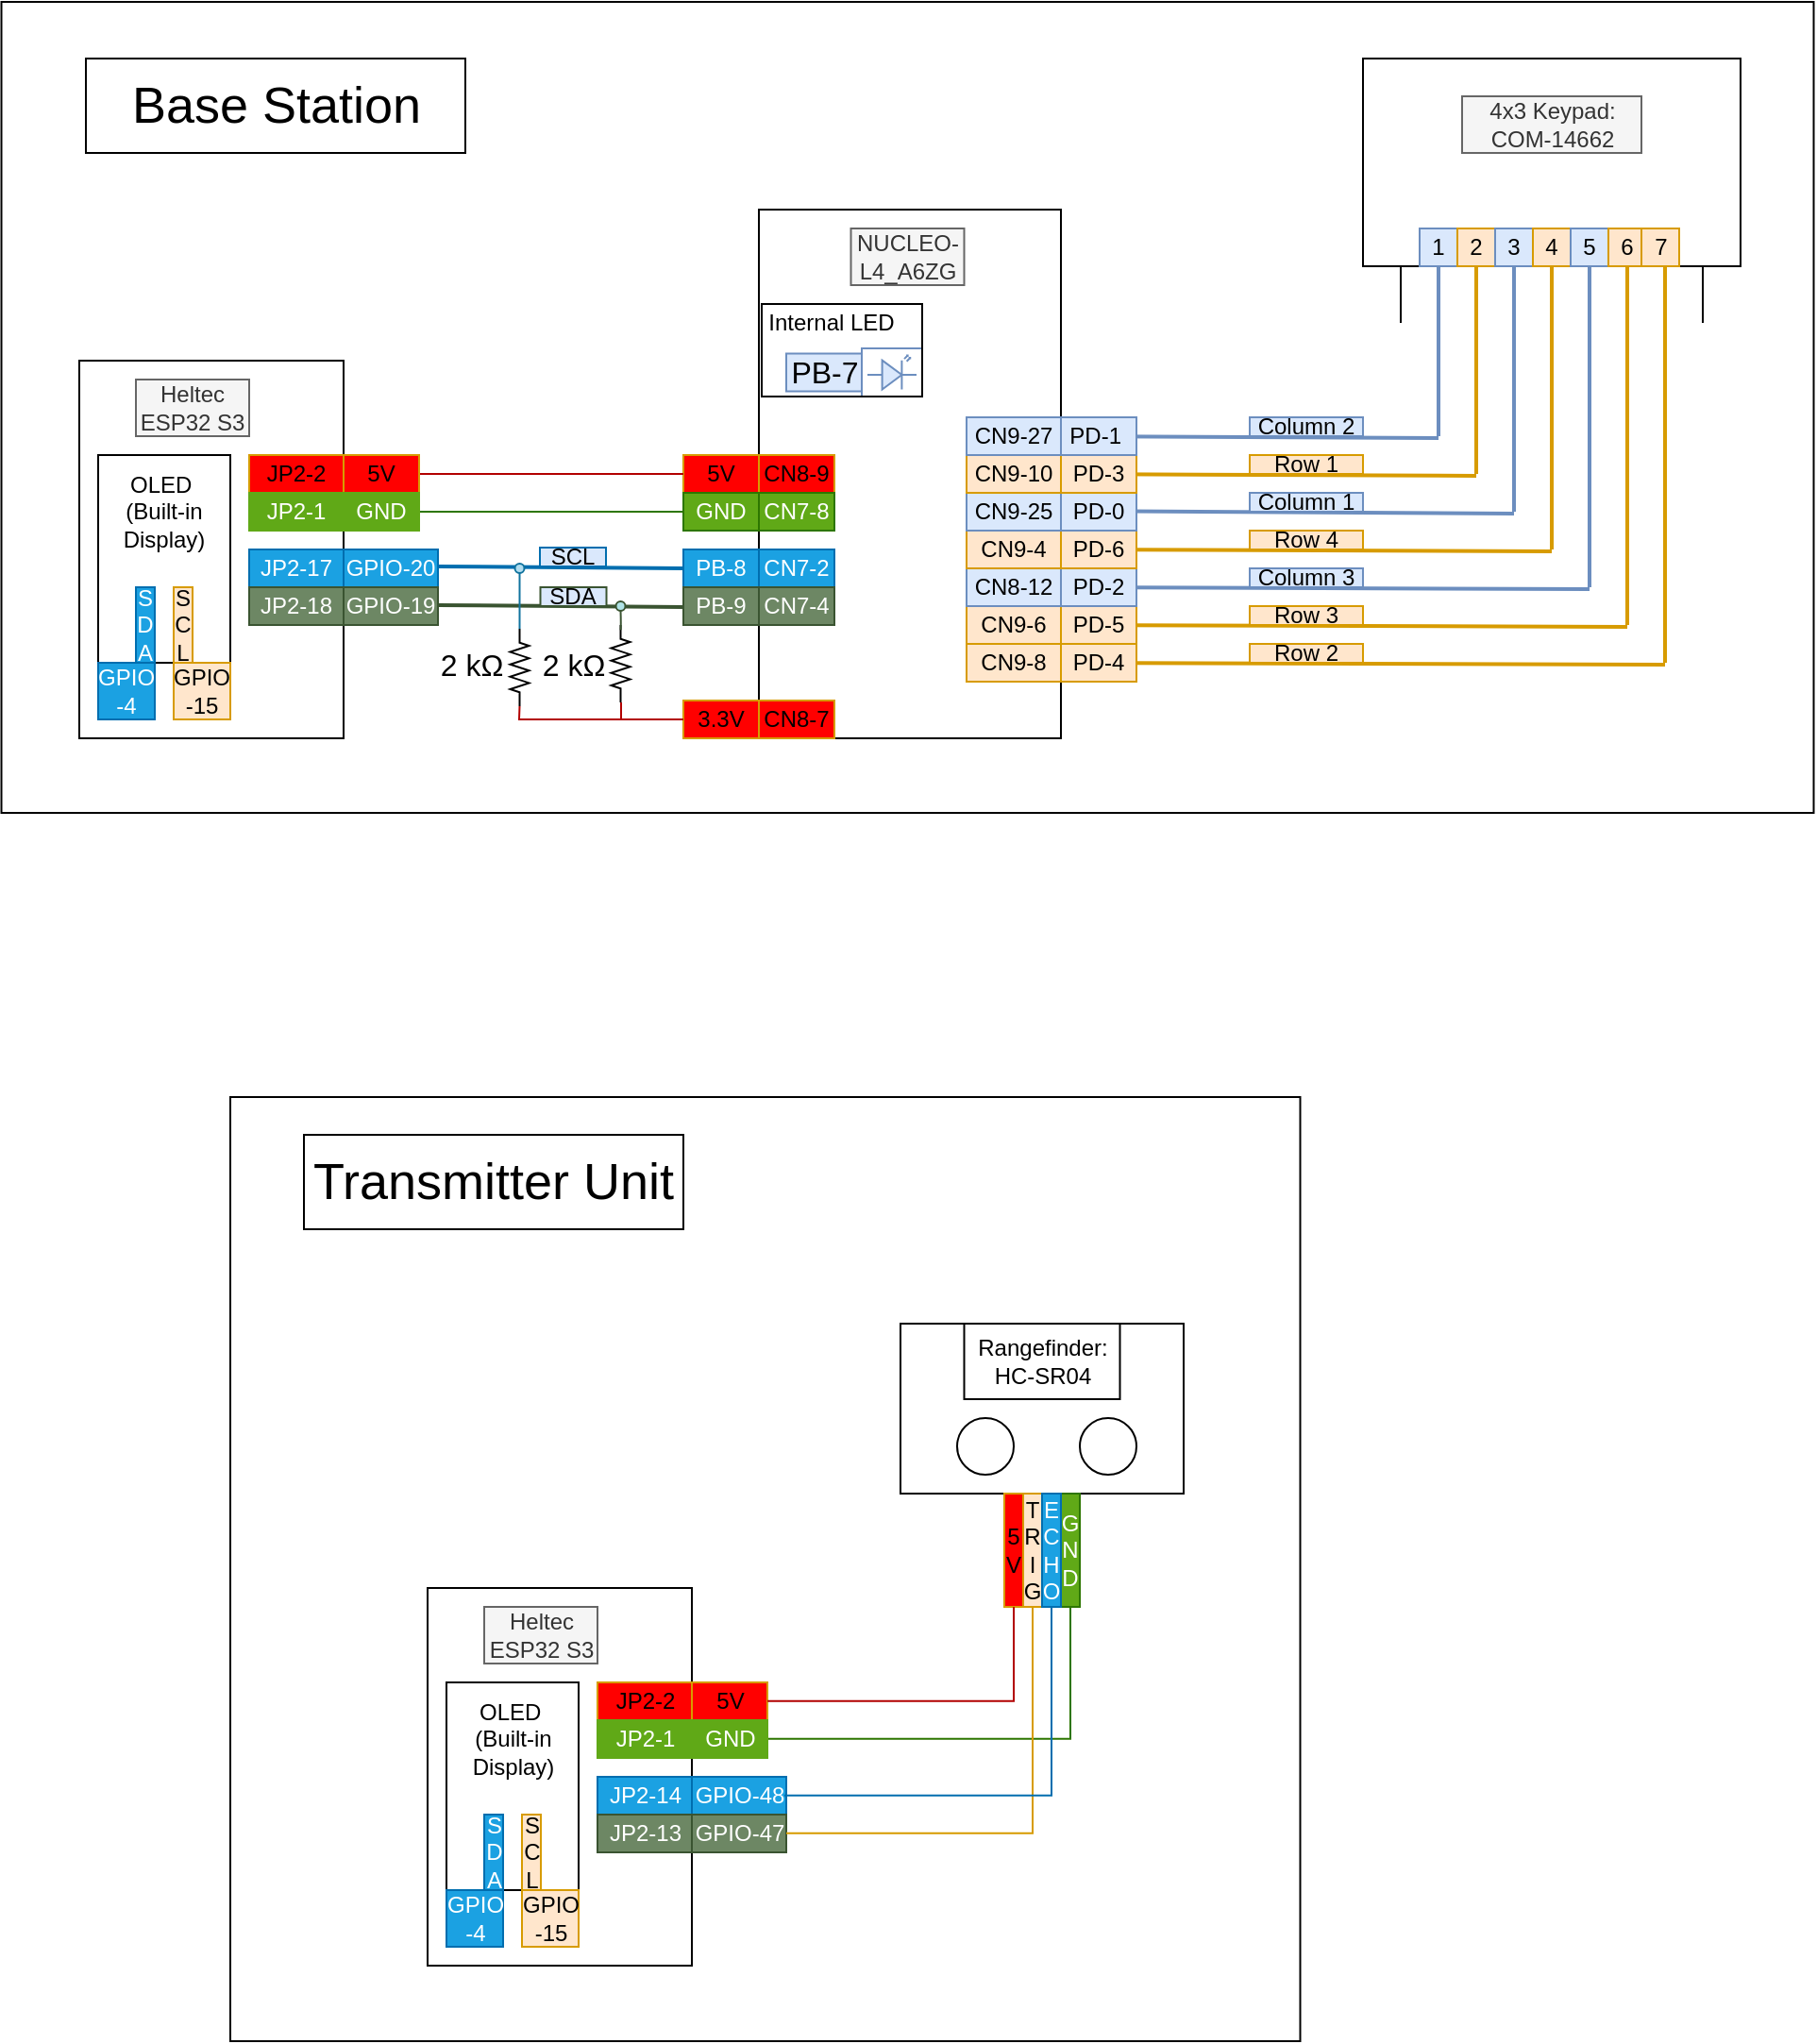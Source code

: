 <mxfile version="24.8.6">
  <diagram name="Page-1" id="kZr25LQIb6FE5z3nM3Py">
    <mxGraphModel dx="1458" dy="737" grid="1" gridSize="10" guides="1" tooltips="1" connect="1" arrows="1" fold="1" page="1" pageScale="1" pageWidth="1100" pageHeight="1700" math="0" shadow="0">
      <root>
        <mxCell id="0" />
        <mxCell id="1" parent="0" />
        <mxCell id="n2RDEtz1VYpOmcO3Zbxp-1" value="" style="rounded=0;whiteSpace=wrap;html=1;" parent="1" vertex="1">
          <mxGeometry x="480" y="400" width="160" height="280" as="geometry" />
        </mxCell>
        <mxCell id="n2RDEtz1VYpOmcO3Zbxp-2" value="NUCLEO-L4_A6ZG" style="text;html=1;align=center;verticalAlign=middle;whiteSpace=wrap;rounded=0;fillColor=#f5f5f5;fontColor=#333333;strokeColor=#666666;" parent="1" vertex="1">
          <mxGeometry x="528.75" y="410" width="60" height="30" as="geometry" />
        </mxCell>
        <mxCell id="n2RDEtz1VYpOmcO3Zbxp-3" value="" style="rounded=0;whiteSpace=wrap;html=1;" parent="1" vertex="1">
          <mxGeometry x="800" y="320" width="200" height="110" as="geometry" />
        </mxCell>
        <mxCell id="n2RDEtz1VYpOmcO3Zbxp-5" value="" style="endArrow=none;html=1;rounded=0;fillColor=#dae8fc;strokeColor=#6c8ebf;strokeWidth=2;" parent="1" edge="1">
          <mxGeometry width="50" height="50" relative="1" as="geometry">
            <mxPoint x="840" y="520" as="sourcePoint" />
            <mxPoint x="840" y="430" as="targetPoint" />
          </mxGeometry>
        </mxCell>
        <mxCell id="n2RDEtz1VYpOmcO3Zbxp-6" value="" style="endArrow=none;html=1;rounded=0;fillColor=#ffe6cc;strokeColor=#d79b00;strokeWidth=2;" parent="1" edge="1">
          <mxGeometry width="50" height="50" relative="1" as="geometry">
            <mxPoint x="860" y="540" as="sourcePoint" />
            <mxPoint x="860" y="430" as="targetPoint" />
          </mxGeometry>
        </mxCell>
        <mxCell id="n2RDEtz1VYpOmcO3Zbxp-7" value="" style="endArrow=none;html=1;rounded=0;fillColor=#dae8fc;strokeColor=#6c8ebf;strokeWidth=2;" parent="1" edge="1">
          <mxGeometry width="50" height="50" relative="1" as="geometry">
            <mxPoint x="880" y="560" as="sourcePoint" />
            <mxPoint x="880" y="430" as="targetPoint" />
          </mxGeometry>
        </mxCell>
        <mxCell id="n2RDEtz1VYpOmcO3Zbxp-8" value="" style="endArrow=none;html=1;rounded=0;fillColor=#ffe6cc;strokeColor=#d79b00;strokeWidth=2;" parent="1" edge="1">
          <mxGeometry width="50" height="50" relative="1" as="geometry">
            <mxPoint x="900" y="580" as="sourcePoint" />
            <mxPoint x="900" y="430" as="targetPoint" />
          </mxGeometry>
        </mxCell>
        <mxCell id="n2RDEtz1VYpOmcO3Zbxp-9" value="" style="endArrow=none;html=1;rounded=0;fillColor=#dae8fc;strokeColor=#6c8ebf;strokeWidth=2;" parent="1" edge="1">
          <mxGeometry width="50" height="50" relative="1" as="geometry">
            <mxPoint x="920" y="600" as="sourcePoint" />
            <mxPoint x="920" y="430" as="targetPoint" />
          </mxGeometry>
        </mxCell>
        <mxCell id="n2RDEtz1VYpOmcO3Zbxp-10" value="" style="endArrow=none;html=1;rounded=0;fillColor=#ffe6cc;strokeColor=#d79b00;strokeWidth=2;" parent="1" edge="1">
          <mxGeometry width="50" height="50" relative="1" as="geometry">
            <mxPoint x="940" y="620" as="sourcePoint" />
            <mxPoint x="940" y="430" as="targetPoint" />
          </mxGeometry>
        </mxCell>
        <mxCell id="n2RDEtz1VYpOmcO3Zbxp-11" value="" style="endArrow=none;html=1;rounded=0;fillColor=#ffe6cc;strokeColor=#d79b00;strokeWidth=2;" parent="1" edge="1">
          <mxGeometry width="50" height="50" relative="1" as="geometry">
            <mxPoint x="960" y="640" as="sourcePoint" />
            <mxPoint x="960" y="430" as="targetPoint" />
          </mxGeometry>
        </mxCell>
        <mxCell id="n2RDEtz1VYpOmcO3Zbxp-12" value="" style="endArrow=none;html=1;rounded=0;" parent="1" edge="1">
          <mxGeometry width="50" height="50" relative="1" as="geometry">
            <mxPoint x="980" y="460" as="sourcePoint" />
            <mxPoint x="980" y="430" as="targetPoint" />
          </mxGeometry>
        </mxCell>
        <mxCell id="n2RDEtz1VYpOmcO3Zbxp-13" value="" style="endArrow=none;html=1;rounded=0;" parent="1" edge="1">
          <mxGeometry width="50" height="50" relative="1" as="geometry">
            <mxPoint x="820" y="460" as="sourcePoint" />
            <mxPoint x="820" y="430" as="targetPoint" />
          </mxGeometry>
        </mxCell>
        <mxCell id="n2RDEtz1VYpOmcO3Zbxp-15" value="4x3 Keypad: COM-14662" style="text;html=1;align=center;verticalAlign=middle;whiteSpace=wrap;rounded=0;fillColor=#f5f5f5;fontColor=#333333;strokeColor=#666666;" parent="1" vertex="1">
          <mxGeometry x="852.5" y="340" width="95" height="30" as="geometry" />
        </mxCell>
        <mxCell id="n2RDEtz1VYpOmcO3Zbxp-17" value="" style="endArrow=none;html=1;rounded=0;exitX=1.006;exitY=0.912;exitDx=0;exitDy=0;exitPerimeter=0;fillColor=#ffe6cc;strokeColor=#d79b00;strokeWidth=2;" parent="1" edge="1">
          <mxGeometry width="50" height="50" relative="1" as="geometry">
            <mxPoint x="640" y="640" as="sourcePoint" />
            <mxPoint x="960" y="641" as="targetPoint" />
          </mxGeometry>
        </mxCell>
        <mxCell id="n2RDEtz1VYpOmcO3Zbxp-18" value="" style="endArrow=none;html=1;rounded=0;exitX=1.006;exitY=0.912;exitDx=0;exitDy=0;exitPerimeter=0;fillColor=#ffe6cc;strokeColor=#d79b00;strokeWidth=2;" parent="1" edge="1">
          <mxGeometry width="50" height="50" relative="1" as="geometry">
            <mxPoint x="640" y="620" as="sourcePoint" />
            <mxPoint x="940" y="621" as="targetPoint" />
          </mxGeometry>
        </mxCell>
        <mxCell id="n2RDEtz1VYpOmcO3Zbxp-19" value="" style="endArrow=none;html=1;rounded=0;exitX=1.006;exitY=0.912;exitDx=0;exitDy=0;exitPerimeter=0;fillColor=#dae8fc;strokeColor=#6c8ebf;strokeWidth=2;" parent="1" edge="1">
          <mxGeometry width="50" height="50" relative="1" as="geometry">
            <mxPoint x="640" y="600" as="sourcePoint" />
            <mxPoint x="920" y="601" as="targetPoint" />
          </mxGeometry>
        </mxCell>
        <mxCell id="n2RDEtz1VYpOmcO3Zbxp-20" value="" style="endArrow=none;html=1;rounded=0;exitX=1.006;exitY=0.912;exitDx=0;exitDy=0;exitPerimeter=0;fillColor=#ffe6cc;strokeColor=#d79b00;strokeWidth=2;" parent="1" edge="1">
          <mxGeometry width="50" height="50" relative="1" as="geometry">
            <mxPoint x="640" y="580" as="sourcePoint" />
            <mxPoint x="900" y="581" as="targetPoint" />
          </mxGeometry>
        </mxCell>
        <mxCell id="n2RDEtz1VYpOmcO3Zbxp-21" value="" style="endArrow=none;html=1;rounded=0;exitX=1.006;exitY=0.912;exitDx=0;exitDy=0;exitPerimeter=0;fillColor=#dae8fc;strokeColor=#6c8ebf;strokeWidth=2;" parent="1" edge="1">
          <mxGeometry width="50" height="50" relative="1" as="geometry">
            <mxPoint x="640" y="559.5" as="sourcePoint" />
            <mxPoint x="880" y="561" as="targetPoint" />
          </mxGeometry>
        </mxCell>
        <mxCell id="n2RDEtz1VYpOmcO3Zbxp-22" value="" style="endArrow=none;html=1;rounded=0;exitX=1.006;exitY=0.912;exitDx=0;exitDy=0;exitPerimeter=0;fillColor=#ffe6cc;strokeColor=#d79b00;strokeWidth=2;" parent="1" edge="1">
          <mxGeometry width="50" height="50" relative="1" as="geometry">
            <mxPoint x="640" y="540" as="sourcePoint" />
            <mxPoint x="860" y="541" as="targetPoint" />
          </mxGeometry>
        </mxCell>
        <mxCell id="n2RDEtz1VYpOmcO3Zbxp-23" value="" style="endArrow=none;html=1;rounded=0;exitX=1.006;exitY=0.912;exitDx=0;exitDy=0;exitPerimeter=0;fillColor=#dae8fc;strokeColor=#6c8ebf;strokeWidth=2;" parent="1" edge="1">
          <mxGeometry width="50" height="50" relative="1" as="geometry">
            <mxPoint x="640" y="520" as="sourcePoint" />
            <mxPoint x="840" y="521" as="targetPoint" />
          </mxGeometry>
        </mxCell>
        <mxCell id="n2RDEtz1VYpOmcO3Zbxp-25" value="Column 2" style="text;html=1;align=center;verticalAlign=middle;whiteSpace=wrap;rounded=0;fillColor=#dae8fc;strokeColor=#6c8ebf;" parent="1" vertex="1">
          <mxGeometry x="740" y="510" width="60" height="10" as="geometry" />
        </mxCell>
        <mxCell id="n2RDEtz1VYpOmcO3Zbxp-27" value="Row 1" style="text;html=1;align=center;verticalAlign=middle;whiteSpace=wrap;rounded=0;fillColor=#ffe6cc;strokeColor=#d79b00;" parent="1" vertex="1">
          <mxGeometry x="740" y="530" width="60" height="10" as="geometry" />
        </mxCell>
        <mxCell id="n2RDEtz1VYpOmcO3Zbxp-28" value="Column 1" style="text;html=1;align=center;verticalAlign=middle;whiteSpace=wrap;rounded=0;fillColor=#dae8fc;strokeColor=#6c8ebf;" parent="1" vertex="1">
          <mxGeometry x="740" y="550" width="60" height="10" as="geometry" />
        </mxCell>
        <mxCell id="n2RDEtz1VYpOmcO3Zbxp-29" value="Row 4" style="text;html=1;align=center;verticalAlign=middle;whiteSpace=wrap;rounded=0;fillColor=#ffe6cc;strokeColor=#d79b00;" parent="1" vertex="1">
          <mxGeometry x="740" y="570" width="60" height="10" as="geometry" />
        </mxCell>
        <mxCell id="n2RDEtz1VYpOmcO3Zbxp-31" value="Column 3" style="text;html=1;align=center;verticalAlign=middle;whiteSpace=wrap;rounded=0;fillColor=#dae8fc;strokeColor=#6c8ebf;" parent="1" vertex="1">
          <mxGeometry x="740" y="590" width="60" height="10" as="geometry" />
        </mxCell>
        <mxCell id="n2RDEtz1VYpOmcO3Zbxp-32" value="Row 3" style="text;html=1;align=center;verticalAlign=middle;whiteSpace=wrap;rounded=0;fillColor=#ffe6cc;strokeColor=#d79b00;" parent="1" vertex="1">
          <mxGeometry x="740" y="610" width="60" height="10" as="geometry" />
        </mxCell>
        <mxCell id="n2RDEtz1VYpOmcO3Zbxp-36" value="Row 2" style="text;html=1;align=center;verticalAlign=middle;whiteSpace=wrap;rounded=0;fillColor=#ffe6cc;strokeColor=#d79b00;" parent="1" vertex="1">
          <mxGeometry x="740" y="630" width="60" height="10" as="geometry" />
        </mxCell>
        <mxCell id="n2RDEtz1VYpOmcO3Zbxp-37" value="1" style="text;html=1;align=center;verticalAlign=middle;whiteSpace=wrap;rounded=0;fillColor=#dae8fc;strokeColor=#6c8ebf;" parent="1" vertex="1">
          <mxGeometry x="830" y="410" width="20" height="20" as="geometry" />
        </mxCell>
        <mxCell id="n2RDEtz1VYpOmcO3Zbxp-41" value="2" style="text;html=1;align=center;verticalAlign=middle;whiteSpace=wrap;rounded=0;fillColor=#ffe6cc;strokeColor=#d79b00;" parent="1" vertex="1">
          <mxGeometry x="850" y="410" width="20" height="20" as="geometry" />
        </mxCell>
        <mxCell id="n2RDEtz1VYpOmcO3Zbxp-42" value="3" style="text;html=1;align=center;verticalAlign=middle;whiteSpace=wrap;rounded=0;fillColor=#dae8fc;strokeColor=#6c8ebf;" parent="1" vertex="1">
          <mxGeometry x="870" y="410" width="20" height="20" as="geometry" />
        </mxCell>
        <mxCell id="n2RDEtz1VYpOmcO3Zbxp-43" value="4" style="text;html=1;align=center;verticalAlign=middle;whiteSpace=wrap;rounded=0;fillColor=#ffe6cc;strokeColor=#d79b00;" parent="1" vertex="1">
          <mxGeometry x="890" y="410" width="20" height="20" as="geometry" />
        </mxCell>
        <mxCell id="n2RDEtz1VYpOmcO3Zbxp-44" value="5" style="text;html=1;align=center;verticalAlign=middle;whiteSpace=wrap;rounded=0;fillColor=#dae8fc;strokeColor=#6c8ebf;" parent="1" vertex="1">
          <mxGeometry x="910" y="410" width="20" height="20" as="geometry" />
        </mxCell>
        <mxCell id="n2RDEtz1VYpOmcO3Zbxp-45" value="6" style="text;html=1;align=center;verticalAlign=middle;whiteSpace=wrap;rounded=0;fillColor=#ffe6cc;strokeColor=#d79b00;" parent="1" vertex="1">
          <mxGeometry x="930" y="410" width="20" height="20" as="geometry" />
        </mxCell>
        <mxCell id="n2RDEtz1VYpOmcO3Zbxp-46" value="7" style="text;html=1;align=center;verticalAlign=middle;whiteSpace=wrap;rounded=0;fillColor=#ffe6cc;strokeColor=#d79b00;" parent="1" vertex="1">
          <mxGeometry x="947.5" y="410" width="20" height="20" as="geometry" />
        </mxCell>
        <mxCell id="n2RDEtz1VYpOmcO3Zbxp-47" value="PD-4" style="text;html=1;align=center;verticalAlign=middle;whiteSpace=wrap;rounded=0;fillColor=#ffe6cc;strokeColor=#d79b00;" parent="1" vertex="1">
          <mxGeometry x="640" y="630" width="40" height="20" as="geometry" />
        </mxCell>
        <mxCell id="n2RDEtz1VYpOmcO3Zbxp-48" value="PD-5" style="text;html=1;align=center;verticalAlign=middle;whiteSpace=wrap;rounded=0;fillColor=#ffe6cc;strokeColor=#d79b00;" parent="1" vertex="1">
          <mxGeometry x="640" y="610" width="40" height="20" as="geometry" />
        </mxCell>
        <mxCell id="n2RDEtz1VYpOmcO3Zbxp-49" value="PD-2" style="text;html=1;align=center;verticalAlign=middle;whiteSpace=wrap;rounded=0;fillColor=#dae8fc;strokeColor=#6c8ebf;" parent="1" vertex="1">
          <mxGeometry x="640" y="590" width="40" height="20" as="geometry" />
        </mxCell>
        <mxCell id="n2RDEtz1VYpOmcO3Zbxp-50" value="PD-6" style="text;html=1;align=center;verticalAlign=middle;whiteSpace=wrap;rounded=0;fillColor=#ffe6cc;strokeColor=#d79b00;" parent="1" vertex="1">
          <mxGeometry x="640" y="570" width="40" height="20" as="geometry" />
        </mxCell>
        <mxCell id="n2RDEtz1VYpOmcO3Zbxp-51" value="PD-0" style="text;html=1;align=center;verticalAlign=middle;whiteSpace=wrap;rounded=0;fillColor=#dae8fc;strokeColor=#6c8ebf;" parent="1" vertex="1">
          <mxGeometry x="640" y="550" width="40" height="20" as="geometry" />
        </mxCell>
        <mxCell id="n2RDEtz1VYpOmcO3Zbxp-52" value="PD-3" style="text;html=1;align=center;verticalAlign=middle;whiteSpace=wrap;rounded=0;fillColor=#ffe6cc;strokeColor=#d79b00;" parent="1" vertex="1">
          <mxGeometry x="640" y="530" width="40" height="20" as="geometry" />
        </mxCell>
        <mxCell id="n2RDEtz1VYpOmcO3Zbxp-53" value="PD-1&amp;nbsp;" style="text;html=1;align=center;verticalAlign=middle;whiteSpace=wrap;rounded=0;fillColor=#dae8fc;strokeColor=#6c8ebf;" parent="1" vertex="1">
          <mxGeometry x="640" y="510" width="40" height="20" as="geometry" />
        </mxCell>
        <mxCell id="sdBytlnqR-r4knWq5i0C-1" value="PB-8" style="text;html=1;align=center;verticalAlign=middle;whiteSpace=wrap;rounded=0;fillColor=#1ba1e2;strokeColor=#006EAF;fontColor=#ffffff;" vertex="1" parent="1">
          <mxGeometry x="440" y="580" width="40" height="20" as="geometry" />
        </mxCell>
        <mxCell id="sdBytlnqR-r4knWq5i0C-9" value="PB-9" style="text;html=1;align=center;verticalAlign=middle;whiteSpace=wrap;rounded=0;fillColor=#6d8764;strokeColor=#3A5431;fontColor=#ffffff;" vertex="1" parent="1">
          <mxGeometry x="440" y="600" width="40" height="20" as="geometry" />
        </mxCell>
        <mxCell id="sdBytlnqR-r4knWq5i0C-11" value="" style="rounded=0;whiteSpace=wrap;html=1;" vertex="1" parent="1">
          <mxGeometry x="120" y="480" width="140" height="200" as="geometry" />
        </mxCell>
        <mxCell id="sdBytlnqR-r4knWq5i0C-12" value="Heltec&lt;div&gt;ESP32 S3&lt;/div&gt;" style="text;html=1;align=center;verticalAlign=middle;whiteSpace=wrap;rounded=0;fillColor=#f5f5f5;fontColor=#333333;strokeColor=#666666;" vertex="1" parent="1">
          <mxGeometry x="150" y="490" width="60" height="30" as="geometry" />
        </mxCell>
        <mxCell id="sdBytlnqR-r4knWq5i0C-13" value="GPIO-20" style="text;html=1;align=center;verticalAlign=middle;whiteSpace=wrap;rounded=0;fillColor=#1ba1e2;strokeColor=#006EAF;fontColor=#ffffff;" vertex="1" parent="1">
          <mxGeometry x="260" y="580" width="50" height="20" as="geometry" />
        </mxCell>
        <mxCell id="sdBytlnqR-r4knWq5i0C-14" value="GPIO-19" style="text;html=1;align=center;verticalAlign=middle;whiteSpace=wrap;rounded=0;fillColor=#6d8764;strokeColor=#3A5431;fontColor=#ffffff;" vertex="1" parent="1">
          <mxGeometry x="260" y="600" width="50" height="20" as="geometry" />
        </mxCell>
        <mxCell id="sdBytlnqR-r4knWq5i0C-15" value="5V" style="text;html=1;align=center;verticalAlign=middle;whiteSpace=wrap;rounded=0;fillColor=#ff0000;strokeColor=#d79b00;gradientColor=none;" vertex="1" parent="1">
          <mxGeometry x="440" y="530" width="40" height="20" as="geometry" />
        </mxCell>
        <mxCell id="sdBytlnqR-r4knWq5i0C-16" value="3.3V" style="text;html=1;align=center;verticalAlign=middle;whiteSpace=wrap;rounded=0;fillColor=#ff0000;strokeColor=#d79b00;" vertex="1" parent="1">
          <mxGeometry x="440" y="660" width="40" height="20" as="geometry" />
        </mxCell>
        <mxCell id="sdBytlnqR-r4knWq5i0C-17" value="GND" style="text;html=1;align=center;verticalAlign=middle;whiteSpace=wrap;rounded=0;fillColor=#60a917;strokeColor=#2D7600;fontColor=#ffffff;" vertex="1" parent="1">
          <mxGeometry x="440" y="550" width="40" height="20" as="geometry" />
        </mxCell>
        <mxCell id="sdBytlnqR-r4knWq5i0C-18" value="" style="rounded=0;whiteSpace=wrap;html=1;" vertex="1" parent="1">
          <mxGeometry x="555" y="990" width="150" height="90" as="geometry" />
        </mxCell>
        <mxCell id="sdBytlnqR-r4knWq5i0C-19" value="" style="ellipse;whiteSpace=wrap;html=1;aspect=fixed;" vertex="1" parent="1">
          <mxGeometry x="585" y="1040" width="30" height="30" as="geometry" />
        </mxCell>
        <mxCell id="sdBytlnqR-r4knWq5i0C-20" value="" style="ellipse;whiteSpace=wrap;html=1;aspect=fixed;" vertex="1" parent="1">
          <mxGeometry x="650" y="1040" width="30" height="30" as="geometry" />
        </mxCell>
        <mxCell id="sdBytlnqR-r4knWq5i0C-21" value="Rangefinder: HC-SR04" style="text;html=1;align=center;verticalAlign=middle;whiteSpace=wrap;rounded=0;strokeColor=default;" vertex="1" parent="1">
          <mxGeometry x="588.75" y="990" width="82.5" height="40" as="geometry" />
        </mxCell>
        <mxCell id="sdBytlnqR-r4knWq5i0C-25" value="" style="endArrow=none;html=1;rounded=0;exitX=1.006;exitY=0.912;exitDx=0;exitDy=0;exitPerimeter=0;fillColor=#1ba1e2;strokeColor=#006EAF;strokeWidth=2;entryX=0;entryY=0.5;entryDx=0;entryDy=0;" edge="1" parent="1" target="sdBytlnqR-r4knWq5i0C-1">
          <mxGeometry width="50" height="50" relative="1" as="geometry">
            <mxPoint x="310" y="589" as="sourcePoint" />
            <mxPoint x="400" y="590" as="targetPoint" />
          </mxGeometry>
        </mxCell>
        <mxCell id="sdBytlnqR-r4knWq5i0C-26" value="" style="endArrow=none;html=1;rounded=0;exitX=1.006;exitY=0.912;exitDx=0;exitDy=0;exitPerimeter=0;fillColor=#6d8764;strokeColor=#3A5431;strokeWidth=2;entryX=0;entryY=0.5;entryDx=0;entryDy=0;" edge="1" parent="1">
          <mxGeometry width="50" height="50" relative="1" as="geometry">
            <mxPoint x="310" y="609.5" as="sourcePoint" />
            <mxPoint x="440" y="610.5" as="targetPoint" />
          </mxGeometry>
        </mxCell>
        <mxCell id="sdBytlnqR-r4knWq5i0C-29" style="rounded=0;orthogonalLoop=1;jettySize=auto;html=1;entryX=0;entryY=0.5;entryDx=0;entryDy=0;edgeStyle=elbowEdgeStyle;endArrow=none;endFill=0;fillColor=#e51400;strokeColor=#B20000;" edge="1" parent="1" source="sdBytlnqR-r4knWq5i0C-28" target="sdBytlnqR-r4knWq5i0C-15">
          <mxGeometry relative="1" as="geometry">
            <Array as="points" />
          </mxGeometry>
        </mxCell>
        <mxCell id="sdBytlnqR-r4knWq5i0C-28" value="5V" style="text;html=1;align=center;verticalAlign=middle;whiteSpace=wrap;rounded=0;fillColor=#ff0000;strokeColor=#d79b00;gradientColor=none;" vertex="1" parent="1">
          <mxGeometry x="260" y="530" width="40" height="20" as="geometry" />
        </mxCell>
        <mxCell id="sdBytlnqR-r4knWq5i0C-30" value="JP2-2" style="text;html=1;align=center;verticalAlign=middle;whiteSpace=wrap;rounded=0;fillColor=#ff0000;strokeColor=#d79b00;gradientColor=none;" vertex="1" parent="1">
          <mxGeometry x="210" y="530" width="50" height="20" as="geometry" />
        </mxCell>
        <mxCell id="sdBytlnqR-r4knWq5i0C-31" value="JP2-17" style="text;html=1;align=center;verticalAlign=middle;whiteSpace=wrap;rounded=0;fillColor=#1ba1e2;strokeColor=#006EAF;fontColor=#ffffff;" vertex="1" parent="1">
          <mxGeometry x="210" y="580" width="50" height="20" as="geometry" />
        </mxCell>
        <mxCell id="sdBytlnqR-r4knWq5i0C-36" style="edgeStyle=orthogonalEdgeStyle;rounded=0;orthogonalLoop=1;jettySize=auto;html=1;entryX=0;entryY=0.5;entryDx=0;entryDy=0;endArrow=none;endFill=0;fillColor=#60a917;strokeColor=#2D7600;" edge="1" parent="1" source="sdBytlnqR-r4knWq5i0C-35" target="sdBytlnqR-r4knWq5i0C-17">
          <mxGeometry relative="1" as="geometry">
            <Array as="points">
              <mxPoint x="410" y="560" />
              <mxPoint x="410" y="560" />
            </Array>
          </mxGeometry>
        </mxCell>
        <mxCell id="sdBytlnqR-r4knWq5i0C-35" value="GND" style="text;html=1;align=center;verticalAlign=middle;whiteSpace=wrap;rounded=0;fillColor=#60A917;strokeColor=#60A917;fontColor=#ffffff;" vertex="1" parent="1">
          <mxGeometry x="260" y="550" width="40" height="20" as="geometry" />
        </mxCell>
        <mxCell id="sdBytlnqR-r4knWq5i0C-37" value="5&lt;div&gt;V&lt;/div&gt;" style="text;html=1;align=center;verticalAlign=middle;whiteSpace=wrap;rounded=0;fillColor=#ff0000;strokeColor=#d79b00;gradientColor=none;direction=south;" vertex="1" parent="1">
          <mxGeometry x="610" y="1080" width="10" height="60" as="geometry" />
        </mxCell>
        <mxCell id="sdBytlnqR-r4knWq5i0C-38" value="G&lt;div&gt;N&lt;/div&gt;&lt;div&gt;D&lt;/div&gt;" style="text;html=1;align=center;verticalAlign=middle;whiteSpace=wrap;rounded=0;fillColor=#60a917;strokeColor=#2D7600;fontColor=#ffffff;direction=south;" vertex="1" parent="1">
          <mxGeometry x="640" y="1080" width="10" height="60" as="geometry" />
        </mxCell>
        <mxCell id="sdBytlnqR-r4knWq5i0C-39" value="T&lt;div&gt;R&lt;/div&gt;&lt;div&gt;I&lt;/div&gt;&lt;div&gt;G&lt;/div&gt;" style="text;html=1;align=center;verticalAlign=middle;whiteSpace=wrap;rounded=0;fillColor=#ffe6cc;strokeColor=#d79b00;direction=south;" vertex="1" parent="1">
          <mxGeometry x="620" y="1080" width="10" height="60" as="geometry" />
        </mxCell>
        <mxCell id="sdBytlnqR-r4knWq5i0C-41" value="E&lt;div&gt;C&lt;/div&gt;&lt;div&gt;H&lt;/div&gt;&lt;div&gt;O&lt;/div&gt;" style="text;html=1;align=center;verticalAlign=middle;whiteSpace=wrap;rounded=0;fillColor=#1ba1e2;strokeColor=#006EAF;fontColor=#ffffff;direction=south;gradientColor=none;" vertex="1" parent="1">
          <mxGeometry x="630" y="1080" width="10" height="60" as="geometry" />
        </mxCell>
        <mxCell id="sdBytlnqR-r4knWq5i0C-45" value="" style="endArrow=none;html=1;rounded=0;fontSize=12;startSize=8;endSize=8;curved=1;fillColor=#b1ddf0;strokeColor=#10739e;entryX=0.5;entryY=1;entryDx=0;entryDy=0;exitX=0;exitY=0.5;exitDx=0;exitDy=0;exitPerimeter=0;" edge="1" parent="1" source="sdBytlnqR-r4knWq5i0C-58" target="sdBytlnqR-r4knWq5i0C-49">
          <mxGeometry width="50" height="50" relative="1" as="geometry">
            <mxPoint x="353" y="630" as="sourcePoint" />
            <mxPoint x="352.65" y="572.5" as="targetPoint" />
          </mxGeometry>
        </mxCell>
        <mxCell id="sdBytlnqR-r4knWq5i0C-49" value="" style="shape=ellipse;fillColor=#b1ddf0;strokeColor=#10739e;html=1;sketch=0;" vertex="1" parent="1">
          <mxGeometry x="350.75" y="587.5" width="5" height="5" as="geometry" />
        </mxCell>
        <mxCell id="sdBytlnqR-r4knWq5i0C-56" value="" style="pointerEvents=1;verticalLabelPosition=bottom;shadow=0;dashed=0;align=center;html=1;verticalAlign=top;shape=mxgraph.electrical.resistors.resistor_2;direction=south;" vertex="1" parent="1">
          <mxGeometry x="401.75" y="620" width="10" height="41" as="geometry" />
        </mxCell>
        <mxCell id="sdBytlnqR-r4knWq5i0C-57" value="2 kΩ" style="text;html=1;align=center;verticalAlign=middle;whiteSpace=wrap;rounded=0;fontSize=16;" vertex="1" parent="1">
          <mxGeometry x="361.75" y="625.5" width="40" height="30" as="geometry" />
        </mxCell>
        <mxCell id="sdBytlnqR-r4knWq5i0C-58" value="" style="pointerEvents=1;verticalLabelPosition=bottom;shadow=0;dashed=0;align=center;html=1;verticalAlign=top;shape=mxgraph.electrical.resistors.resistor_2;direction=south;" vertex="1" parent="1">
          <mxGeometry x="348.25" y="622" width="10" height="41" as="geometry" />
        </mxCell>
        <mxCell id="sdBytlnqR-r4knWq5i0C-59" value="2 kΩ" style="text;html=1;align=center;verticalAlign=middle;whiteSpace=wrap;rounded=0;fontSize=16;" vertex="1" parent="1">
          <mxGeometry x="308.25" y="625.5" width="40" height="30" as="geometry" />
        </mxCell>
        <mxCell id="sdBytlnqR-r4knWq5i0C-68" style="rounded=0;orthogonalLoop=1;jettySize=auto;html=1;entryX=0;entryY=0.5;entryDx=0;entryDy=0;edgeStyle=elbowEdgeStyle;endArrow=none;endFill=0;fillColor=#e51400;strokeColor=#B20000;exitX=1;exitY=0.5;exitDx=0;exitDy=0;exitPerimeter=0;" edge="1" parent="1" source="sdBytlnqR-r4knWq5i0C-58">
          <mxGeometry relative="1" as="geometry">
            <mxPoint x="300" y="720" as="sourcePoint" />
            <mxPoint x="440" y="670" as="targetPoint" />
            <Array as="points">
              <mxPoint x="353" y="670" />
            </Array>
          </mxGeometry>
        </mxCell>
        <mxCell id="sdBytlnqR-r4knWq5i0C-69" style="rounded=0;orthogonalLoop=1;jettySize=auto;html=1;edgeStyle=elbowEdgeStyle;endArrow=none;endFill=0;fillColor=#e51400;strokeColor=#B20000;exitX=1;exitY=0.5;exitDx=0;exitDy=0;exitPerimeter=0;" edge="1" parent="1">
          <mxGeometry relative="1" as="geometry">
            <mxPoint x="407" y="661" as="sourcePoint" />
            <mxPoint x="407" y="670" as="targetPoint" />
            <Array as="points">
              <mxPoint x="407" y="668" />
            </Array>
          </mxGeometry>
        </mxCell>
        <mxCell id="sdBytlnqR-r4knWq5i0C-70" value="" style="endArrow=none;html=1;rounded=0;fontSize=12;startSize=8;endSize=8;curved=1;fillColor=#b0e3e6;strokeColor=#3A5431;entryX=0.5;entryY=1;entryDx=0;entryDy=0;exitX=0.064;exitY=0.497;exitDx=0;exitDy=0;exitPerimeter=0;" edge="1" parent="1" target="sdBytlnqR-r4knWq5i0C-71" source="sdBytlnqR-r4knWq5i0C-56">
          <mxGeometry width="50" height="50" relative="1" as="geometry">
            <mxPoint x="406.75" y="630" as="sourcePoint" />
            <mxPoint x="406.15" y="595" as="targetPoint" />
            <Array as="points">
              <mxPoint x="407" y="620" />
            </Array>
          </mxGeometry>
        </mxCell>
        <mxCell id="sdBytlnqR-r4knWq5i0C-71" value="" style="shape=ellipse;fillColor=#b0e3e6;strokeColor=#3A5431;html=1;sketch=0;" vertex="1" parent="1">
          <mxGeometry x="404.25" y="607.5" width="5" height="5" as="geometry" />
        </mxCell>
        <mxCell id="sdBytlnqR-r4knWq5i0C-72" value="CN9-8" style="text;html=1;align=center;verticalAlign=middle;whiteSpace=wrap;rounded=0;fillColor=#ffe6cc;strokeColor=#d79b00;" vertex="1" parent="1">
          <mxGeometry x="590" y="630" width="50" height="20" as="geometry" />
        </mxCell>
        <mxCell id="sdBytlnqR-r4knWq5i0C-73" value="CN9-6" style="text;html=1;align=center;verticalAlign=middle;whiteSpace=wrap;rounded=0;fillColor=#ffe6cc;strokeColor=#d79b00;" vertex="1" parent="1">
          <mxGeometry x="590" y="610" width="50" height="20" as="geometry" />
        </mxCell>
        <mxCell id="sdBytlnqR-r4knWq5i0C-74" value="CN8-12" style="text;html=1;align=center;verticalAlign=middle;whiteSpace=wrap;rounded=0;fillColor=#dae8fc;strokeColor=#6c8ebf;" vertex="1" parent="1">
          <mxGeometry x="590" y="590" width="50" height="20" as="geometry" />
        </mxCell>
        <mxCell id="sdBytlnqR-r4knWq5i0C-75" value="CN9-4" style="text;html=1;align=center;verticalAlign=middle;whiteSpace=wrap;rounded=0;fillColor=#ffe6cc;strokeColor=#d79b00;" vertex="1" parent="1">
          <mxGeometry x="590" y="570" width="50" height="20" as="geometry" />
        </mxCell>
        <mxCell id="sdBytlnqR-r4knWq5i0C-76" value="CN9-25" style="text;html=1;align=center;verticalAlign=middle;whiteSpace=wrap;rounded=0;fillColor=#dae8fc;strokeColor=#6c8ebf;" vertex="1" parent="1">
          <mxGeometry x="590" y="550" width="50" height="20" as="geometry" />
        </mxCell>
        <mxCell id="sdBytlnqR-r4knWq5i0C-77" value="CN9-10" style="text;html=1;align=center;verticalAlign=middle;whiteSpace=wrap;rounded=0;fillColor=#ffe6cc;strokeColor=#d79b00;" vertex="1" parent="1">
          <mxGeometry x="590" y="530" width="50" height="20" as="geometry" />
        </mxCell>
        <mxCell id="sdBytlnqR-r4knWq5i0C-78" value="CN9-27" style="text;html=1;align=center;verticalAlign=middle;whiteSpace=wrap;rounded=0;fillColor=#dae8fc;strokeColor=#6c8ebf;" vertex="1" parent="1">
          <mxGeometry x="590" y="510" width="50" height="20" as="geometry" />
        </mxCell>
        <mxCell id="sdBytlnqR-r4knWq5i0C-79" value="CN7-2" style="text;html=1;align=center;verticalAlign=middle;whiteSpace=wrap;rounded=0;fillColor=#1ba1e2;strokeColor=#006EAF;fontColor=#ffffff;" vertex="1" parent="1">
          <mxGeometry x="480" y="580" width="40" height="20" as="geometry" />
        </mxCell>
        <mxCell id="sdBytlnqR-r4knWq5i0C-80" value="CN7-4" style="text;html=1;align=center;verticalAlign=middle;whiteSpace=wrap;rounded=0;fillColor=#6d8764;strokeColor=#3A5431;fontColor=#ffffff;" vertex="1" parent="1">
          <mxGeometry x="480" y="600" width="40" height="20" as="geometry" />
        </mxCell>
        <mxCell id="sdBytlnqR-r4knWq5i0C-81" value="CN8-9" style="text;html=1;align=center;verticalAlign=middle;whiteSpace=wrap;rounded=0;fillColor=#ff0000;strokeColor=#d79b00;gradientColor=none;" vertex="1" parent="1">
          <mxGeometry x="480" y="530" width="40" height="20" as="geometry" />
        </mxCell>
        <mxCell id="sdBytlnqR-r4knWq5i0C-82" value="CN8-7" style="text;html=1;align=center;verticalAlign=middle;whiteSpace=wrap;rounded=0;fillColor=#ff0000;strokeColor=#d79b00;" vertex="1" parent="1">
          <mxGeometry x="480" y="660" width="40" height="20" as="geometry" />
        </mxCell>
        <mxCell id="sdBytlnqR-r4knWq5i0C-83" value="CN7-8" style="text;html=1;align=center;verticalAlign=middle;whiteSpace=wrap;rounded=0;fillColor=#60a917;strokeColor=#2D7600;fontColor=#ffffff;" vertex="1" parent="1">
          <mxGeometry x="480" y="550" width="40" height="20" as="geometry" />
        </mxCell>
        <mxCell id="sdBytlnqR-r4knWq5i0C-84" value="JP2-1" style="text;html=1;align=center;verticalAlign=middle;whiteSpace=wrap;rounded=0;fillColor=#60A917;strokeColor=#60A917;fontColor=#ffffff;" vertex="1" parent="1">
          <mxGeometry x="210" y="550" width="50" height="20" as="geometry" />
        </mxCell>
        <mxCell id="sdBytlnqR-r4knWq5i0C-85" value="JP2-18" style="text;html=1;align=center;verticalAlign=middle;whiteSpace=wrap;rounded=0;fillColor=#6d8764;strokeColor=#3A5431;fontColor=#ffffff;" vertex="1" parent="1">
          <mxGeometry x="210" y="600" width="50" height="20" as="geometry" />
        </mxCell>
        <mxCell id="sdBytlnqR-r4knWq5i0C-104" value="" style="rounded=0;whiteSpace=wrap;html=1;" vertex="1" parent="1">
          <mxGeometry x="130" y="530" width="70" height="110" as="geometry" />
        </mxCell>
        <mxCell id="sdBytlnqR-r4knWq5i0C-138" value="" style="verticalLabelPosition=bottom;shadow=0;dashed=0;align=center;html=1;verticalAlign=top;shape=mxgraph.electrical.opto_electronics.led_2;pointerEvents=1;strokeColor=#6c8ebf;fillColor=#dae8fc;" vertex="1" parent="1">
          <mxGeometry x="537.5" y="477.25" width="26" height="18" as="geometry" />
        </mxCell>
        <mxCell id="sdBytlnqR-r4knWq5i0C-139" value="" style="rounded=0;whiteSpace=wrap;html=1;fillColor=none;strokeColor=#6c8ebf;" vertex="1" parent="1">
          <mxGeometry x="534.5" y="473.5" width="32" height="25.5" as="geometry" />
        </mxCell>
        <mxCell id="sdBytlnqR-r4knWq5i0C-140" value="PB-7" style="text;html=1;align=center;verticalAlign=middle;whiteSpace=wrap;rounded=0;fontSize=16;fillColor=#dae8fc;strokeColor=#6c8ebf;" vertex="1" parent="1">
          <mxGeometry x="494.5" y="476.25" width="40" height="20" as="geometry" />
        </mxCell>
        <mxCell id="sdBytlnqR-r4knWq5i0C-141" value="" style="rounded=0;whiteSpace=wrap;html=1;fillColor=none;" vertex="1" parent="1">
          <mxGeometry x="481.5" y="450" width="85" height="49" as="geometry" />
        </mxCell>
        <mxCell id="sdBytlnqR-r4knWq5i0C-143" value="Internal LED" style="text;html=1;align=center;verticalAlign=middle;whiteSpace=wrap;rounded=0;" vertex="1" parent="1">
          <mxGeometry x="480" y="450" width="77" height="20" as="geometry" />
        </mxCell>
        <mxCell id="sdBytlnqR-r4knWq5i0C-147" value="SDA" style="text;html=1;align=center;verticalAlign=middle;whiteSpace=wrap;rounded=0;fillColor=#dae8fc;strokeColor=#3A5431;" vertex="1" parent="1">
          <mxGeometry x="364.25" y="600" width="35" height="10" as="geometry" />
        </mxCell>
        <mxCell id="sdBytlnqR-r4knWq5i0C-148" value="SCL" style="text;html=1;align=center;verticalAlign=middle;whiteSpace=wrap;rounded=0;fillColor=#dae8fc;strokeColor=#006EAF;" vertex="1" parent="1">
          <mxGeometry x="364" y="579" width="35" height="10" as="geometry" />
        </mxCell>
        <mxCell id="sdBytlnqR-r4knWq5i0C-149" value="S&lt;div&gt;D&lt;/div&gt;&lt;div&gt;A&lt;/div&gt;" style="text;html=1;align=center;verticalAlign=middle;whiteSpace=wrap;rounded=0;fillColor=#1ba1e2;strokeColor=#006EAF;fontColor=#ffffff;direction=south;" vertex="1" parent="1">
          <mxGeometry x="150" y="600" width="10" height="40" as="geometry" />
        </mxCell>
        <mxCell id="sdBytlnqR-r4knWq5i0C-150" value="S&lt;div&gt;C&lt;/div&gt;&lt;div&gt;L&lt;/div&gt;" style="text;html=1;align=center;verticalAlign=middle;whiteSpace=wrap;rounded=0;fillColor=#ffe6cc;strokeColor=#d79b00;direction=south;" vertex="1" parent="1">
          <mxGeometry x="170" y="600" width="10" height="40" as="geometry" />
        </mxCell>
        <mxCell id="sdBytlnqR-r4knWq5i0C-151" value="OLED&amp;nbsp;&lt;div&gt;(Built-in Display)&lt;/div&gt;" style="text;html=1;align=center;verticalAlign=middle;whiteSpace=wrap;rounded=0;" vertex="1" parent="1">
          <mxGeometry x="140" y="545" width="50" height="30" as="geometry" />
        </mxCell>
        <mxCell id="sdBytlnqR-r4knWq5i0C-152" value="G&lt;span style=&quot;background-color: initial;&quot;&gt;P&lt;/span&gt;&lt;span style=&quot;background-color: initial;&quot;&gt;I&lt;/span&gt;&lt;span style=&quot;background-color: initial;&quot;&gt;O&lt;/span&gt;&lt;div&gt;&lt;span style=&quot;background-color: initial;&quot;&gt;-&lt;/span&gt;&lt;span style=&quot;background-color: initial;&quot;&gt;4&lt;/span&gt;&lt;/div&gt;" style="text;html=1;align=center;verticalAlign=middle;whiteSpace=wrap;rounded=0;fillColor=#1ba1e2;strokeColor=#006EAF;fontColor=#ffffff;direction=south;" vertex="1" parent="1">
          <mxGeometry x="130" y="640" width="30" height="30" as="geometry" />
        </mxCell>
        <mxCell id="sdBytlnqR-r4knWq5i0C-153" value="GPIO&lt;div&gt;-15&lt;/div&gt;" style="text;html=1;align=center;verticalAlign=middle;whiteSpace=wrap;rounded=0;fillColor=#ffe6cc;strokeColor=#d79b00;direction=south;" vertex="1" parent="1">
          <mxGeometry x="170" y="640" width="30" height="30" as="geometry" />
        </mxCell>
        <mxCell id="sdBytlnqR-r4knWq5i0C-154" value="" style="rounded=0;whiteSpace=wrap;html=1;" vertex="1" parent="1">
          <mxGeometry x="304.5" y="1130" width="140" height="200" as="geometry" />
        </mxCell>
        <mxCell id="sdBytlnqR-r4knWq5i0C-155" value="Heltec&lt;div&gt;ESP32 S3&lt;/div&gt;" style="text;html=1;align=center;verticalAlign=middle;whiteSpace=wrap;rounded=0;fillColor=#f5f5f5;fontColor=#333333;strokeColor=#666666;" vertex="1" parent="1">
          <mxGeometry x="334.5" y="1140" width="60" height="30" as="geometry" />
        </mxCell>
        <mxCell id="sdBytlnqR-r4knWq5i0C-156" value="GPIO-48" style="text;html=1;align=center;verticalAlign=middle;whiteSpace=wrap;rounded=0;fillColor=#1ba1e2;strokeColor=#006EAF;fontColor=#ffffff;" vertex="1" parent="1">
          <mxGeometry x="444.5" y="1230" width="50" height="20" as="geometry" />
        </mxCell>
        <mxCell id="sdBytlnqR-r4knWq5i0C-157" value="GPIO-47" style="text;html=1;align=center;verticalAlign=middle;whiteSpace=wrap;rounded=0;fillColor=#6d8764;strokeColor=#3A5431;fontColor=#ffffff;" vertex="1" parent="1">
          <mxGeometry x="444.5" y="1250" width="50" height="20" as="geometry" />
        </mxCell>
        <mxCell id="sdBytlnqR-r4knWq5i0C-158" value="5V" style="text;html=1;align=center;verticalAlign=middle;whiteSpace=wrap;rounded=0;fillColor=#ff0000;strokeColor=#d79b00;gradientColor=none;" vertex="1" parent="1">
          <mxGeometry x="444.5" y="1180" width="40" height="20" as="geometry" />
        </mxCell>
        <mxCell id="sdBytlnqR-r4knWq5i0C-159" value="JP2-2" style="text;html=1;align=center;verticalAlign=middle;whiteSpace=wrap;rounded=0;fillColor=#ff0000;strokeColor=#d79b00;gradientColor=none;" vertex="1" parent="1">
          <mxGeometry x="394.5" y="1180" width="50" height="20" as="geometry" />
        </mxCell>
        <mxCell id="sdBytlnqR-r4knWq5i0C-160" value="JP2-14" style="text;html=1;align=center;verticalAlign=middle;whiteSpace=wrap;rounded=0;fillColor=#1ba1e2;strokeColor=#006EAF;fontColor=#ffffff;" vertex="1" parent="1">
          <mxGeometry x="394.5" y="1230" width="50" height="20" as="geometry" />
        </mxCell>
        <mxCell id="sdBytlnqR-r4knWq5i0C-161" value="GND" style="text;html=1;align=center;verticalAlign=middle;whiteSpace=wrap;rounded=0;fillColor=#60A917;strokeColor=#60A917;fontColor=#ffffff;" vertex="1" parent="1">
          <mxGeometry x="444.5" y="1200" width="40" height="20" as="geometry" />
        </mxCell>
        <mxCell id="sdBytlnqR-r4knWq5i0C-162" value="JP2-1" style="text;html=1;align=center;verticalAlign=middle;whiteSpace=wrap;rounded=0;fillColor=#60A917;strokeColor=#60A917;fontColor=#ffffff;" vertex="1" parent="1">
          <mxGeometry x="394.5" y="1200" width="50" height="20" as="geometry" />
        </mxCell>
        <mxCell id="sdBytlnqR-r4knWq5i0C-163" value="JP2-13" style="text;html=1;align=center;verticalAlign=middle;whiteSpace=wrap;rounded=0;fillColor=#6d8764;strokeColor=#3A5431;fontColor=#ffffff;" vertex="1" parent="1">
          <mxGeometry x="394.5" y="1250" width="50" height="20" as="geometry" />
        </mxCell>
        <mxCell id="sdBytlnqR-r4knWq5i0C-164" value="" style="rounded=0;whiteSpace=wrap;html=1;" vertex="1" parent="1">
          <mxGeometry x="314.5" y="1180" width="70" height="110" as="geometry" />
        </mxCell>
        <mxCell id="sdBytlnqR-r4knWq5i0C-165" value="S&lt;div&gt;D&lt;/div&gt;&lt;div&gt;A&lt;/div&gt;" style="text;html=1;align=center;verticalAlign=middle;whiteSpace=wrap;rounded=0;fillColor=#1ba1e2;strokeColor=#006EAF;fontColor=#ffffff;direction=south;" vertex="1" parent="1">
          <mxGeometry x="334.5" y="1250" width="10" height="40" as="geometry" />
        </mxCell>
        <mxCell id="sdBytlnqR-r4knWq5i0C-166" value="S&lt;div&gt;C&lt;/div&gt;&lt;div&gt;L&lt;/div&gt;" style="text;html=1;align=center;verticalAlign=middle;whiteSpace=wrap;rounded=0;fillColor=#ffe6cc;strokeColor=#d79b00;direction=south;" vertex="1" parent="1">
          <mxGeometry x="354.5" y="1250" width="10" height="40" as="geometry" />
        </mxCell>
        <mxCell id="sdBytlnqR-r4knWq5i0C-167" value="OLED&amp;nbsp;&lt;div&gt;(Built-in Display)&lt;/div&gt;" style="text;html=1;align=center;verticalAlign=middle;whiteSpace=wrap;rounded=0;" vertex="1" parent="1">
          <mxGeometry x="324.5" y="1195" width="50" height="30" as="geometry" />
        </mxCell>
        <mxCell id="sdBytlnqR-r4knWq5i0C-168" value="G&lt;span style=&quot;background-color: initial;&quot;&gt;P&lt;/span&gt;&lt;span style=&quot;background-color: initial;&quot;&gt;I&lt;/span&gt;&lt;span style=&quot;background-color: initial;&quot;&gt;O&lt;/span&gt;&lt;div&gt;&lt;span style=&quot;background-color: initial;&quot;&gt;-&lt;/span&gt;&lt;span style=&quot;background-color: initial;&quot;&gt;4&lt;/span&gt;&lt;/div&gt;" style="text;html=1;align=center;verticalAlign=middle;whiteSpace=wrap;rounded=0;fillColor=#1ba1e2;strokeColor=#006EAF;fontColor=#ffffff;direction=south;" vertex="1" parent="1">
          <mxGeometry x="314.5" y="1290" width="30" height="30" as="geometry" />
        </mxCell>
        <mxCell id="sdBytlnqR-r4knWq5i0C-169" value="GPIO&lt;div&gt;-15&lt;/div&gt;" style="text;html=1;align=center;verticalAlign=middle;whiteSpace=wrap;rounded=0;fillColor=#ffe6cc;strokeColor=#d79b00;direction=south;" vertex="1" parent="1">
          <mxGeometry x="354.5" y="1290" width="30" height="30" as="geometry" />
        </mxCell>
        <mxCell id="sdBytlnqR-r4knWq5i0C-170" style="rounded=0;orthogonalLoop=1;jettySize=auto;html=1;edgeStyle=elbowEdgeStyle;endArrow=none;endFill=0;fillColor=#e51400;strokeColor=#B20000;entryX=1;entryY=0.5;entryDx=0;entryDy=0;" edge="1" parent="1" target="sdBytlnqR-r4knWq5i0C-37">
          <mxGeometry relative="1" as="geometry">
            <mxPoint x="484.5" y="1189.91" as="sourcePoint" />
            <mxPoint x="610" y="1150" as="targetPoint" />
            <Array as="points">
              <mxPoint x="615" y="1170" />
            </Array>
          </mxGeometry>
        </mxCell>
        <mxCell id="sdBytlnqR-r4knWq5i0C-171" style="rounded=0;orthogonalLoop=1;jettySize=auto;html=1;edgeStyle=elbowEdgeStyle;endArrow=none;endFill=0;fillColor=#e51400;strokeColor=#2D7600;entryX=1;entryY=0.5;entryDx=0;entryDy=0;" edge="1" parent="1" target="sdBytlnqR-r4knWq5i0C-38">
          <mxGeometry relative="1" as="geometry">
            <mxPoint x="485" y="1209.91" as="sourcePoint" />
            <mxPoint x="615.5" y="1160" as="targetPoint" />
            <Array as="points">
              <mxPoint x="645" y="1176" />
            </Array>
          </mxGeometry>
        </mxCell>
        <mxCell id="sdBytlnqR-r4knWq5i0C-172" style="rounded=0;orthogonalLoop=1;jettySize=auto;html=1;edgeStyle=elbowEdgeStyle;endArrow=none;endFill=0;fillColor=#e51400;strokeColor=#D79B00;entryX=1;entryY=0.5;entryDx=0;entryDy=0;" edge="1" parent="1" target="sdBytlnqR-r4knWq5i0C-39">
          <mxGeometry relative="1" as="geometry">
            <mxPoint x="494.5" y="1259.91" as="sourcePoint" />
            <mxPoint x="654.5" y="1190" as="targetPoint" />
            <Array as="points">
              <mxPoint x="625" y="1200" />
            </Array>
          </mxGeometry>
        </mxCell>
        <mxCell id="sdBytlnqR-r4knWq5i0C-173" style="rounded=0;orthogonalLoop=1;jettySize=auto;html=1;edgeStyle=elbowEdgeStyle;endArrow=none;endFill=0;fillColor=#e51400;strokeColor=#006EAF;entryX=1;entryY=0.5;entryDx=0;entryDy=0;" edge="1" parent="1" target="sdBytlnqR-r4knWq5i0C-41">
          <mxGeometry relative="1" as="geometry">
            <mxPoint x="493.5" y="1239.91" as="sourcePoint" />
            <mxPoint x="640" y="1150" as="targetPoint" />
            <Array as="points">
              <mxPoint x="635" y="1238" />
            </Array>
          </mxGeometry>
        </mxCell>
        <mxCell id="sdBytlnqR-r4knWq5i0C-175" value="" style="rounded=0;whiteSpace=wrap;html=1;fillColor=none;" vertex="1" parent="1">
          <mxGeometry x="200" y="870" width="566.75" height="500" as="geometry" />
        </mxCell>
        <mxCell id="sdBytlnqR-r4knWq5i0C-176" value="&lt;font style=&quot;font-size: 27px;&quot;&gt;Transmitter Unit&lt;/font&gt;" style="text;html=1;align=center;verticalAlign=middle;whiteSpace=wrap;rounded=0;strokeColor=default;" vertex="1" parent="1">
          <mxGeometry x="239" y="890" width="201" height="50" as="geometry" />
        </mxCell>
        <mxCell id="sdBytlnqR-r4knWq5i0C-177" value="&lt;font style=&quot;font-size: 27px;&quot;&gt;Base Station&lt;/font&gt;" style="text;html=1;align=center;verticalAlign=middle;whiteSpace=wrap;rounded=0;strokeColor=default;" vertex="1" parent="1">
          <mxGeometry x="123.5" y="320" width="201" height="50" as="geometry" />
        </mxCell>
        <mxCell id="sdBytlnqR-r4knWq5i0C-178" value="" style="rounded=0;whiteSpace=wrap;html=1;fillColor=none;" vertex="1" parent="1">
          <mxGeometry x="78.75" y="290" width="960" height="429.5" as="geometry" />
        </mxCell>
      </root>
    </mxGraphModel>
  </diagram>
</mxfile>
